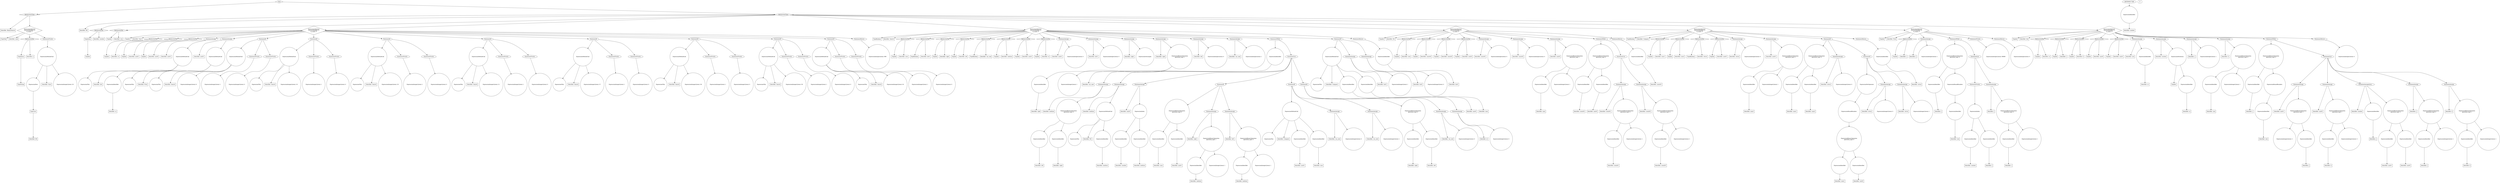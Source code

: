 digraph BinarySearch {
"0x60600002ba00" [label="Identifier: BinarySearch" shape=box]
"0x603000016270" [label="TypeVoid" shape=box]
"0x60600002ba60" [label="Identifier: main" shape=box]
"0x6030000162a0" [label="TypeString" shape=box]
"0x6030000162d0" [label="TypeArray" shape=box]
"0x6030000162d0" -> "0x6030000162a0"
"0x60600002bac0" [label="Identifier: a" shape=box]
"0x6040000120d0" [label="DeclarationVar" shape=diamond]
"0x6040000120d0" -> "0x6030000162d0"
"0x6040000120d0" -> "0x60600002bac0"
"0x60600002bb20" [label="Identifier: BS" shape=box]
"0x603000016360" [label="TypeUser" shape=box]
"0x603000016360" -> "0x60600002bb20"
"0x603000016330" [label="ExpressionNew" shape=circle]
"0x603000016330" -> "0x603000016360"
"0x60600002bb80" [label="Identifier: Start" shape=box]
"0x603000016390" [label="ExpressionIntegerLiteral: 20" shape=circle]
"0x60600002bbe0" [label="ExpressionMethodCall" shape=circle]
"0x60600002bbe0" -> "0x603000016330"
"0x60600002bbe0" -> "0x60600002bb80"
"0x60600002bbe0" -> "0x603000016390"
"0x6030000163c0" [label="StatementPrintln"]
"0x6030000163c0" -> "0x60600002bbe0"
"0x603000016270" [label="TypeVoid" shape=box]
"0x60600002ba60" [label="Identifier: main" shape=box]
"0x60c000004e40" [label="DeclarationMethod
PrivacyModifier: 0
is_static: 1" shape=diamond]
"0x60c000004e40" -> "0x603000016270"
"0x60c000004e40" -> "0x60600002ba60"
"0x60c000004e40" -> "0x6040000120d0"
"0x60c000004e40" -> "0x6030000163c0"
"0x608000001420" [label="DeclarationClass" shape=diamond]
"0x608000001420" -> "0x60600002ba00"
"0x608000001420" -> "0x60c000004e40"
"0x60600002bca0" [label="Identifier: BS" shape=box]
"0x603000016420" [label="TypeInt" shape=box]
"0x603000016450" [label="TypeArray" shape=box]
"0x603000016450" -> "0x603000016420"
"0x60600002bd00" [label="Identifier: number" shape=box]
"0x6040000121d0" [label="DeclarationVar" shape=diamond]
"0x6040000121d0" -> "0x603000016450"
"0x6040000121d0" -> "0x60600002bd00"
"0x603000016480" [label="TypeInt" shape=box]
"0x60600002bd60" [label="Identifier: size" shape=box]
"0x604000012250" [label="DeclarationVar" shape=diamond]
"0x604000012250" -> "0x603000016480"
"0x604000012250" -> "0x60600002bd60"
"0x6030000164e0" [label="TypeInt" shape=box]
"0x60600002be20" [label="Identifier: Start" shape=box]
"0x603000016510" [label="TypeInt" shape=box]
"0x60600002be80" [label="Identifier: sz" shape=box]
"0x604000012290" [label="DeclarationVar" shape=diamond]
"0x604000012290" -> "0x603000016510"
"0x604000012290" -> "0x60600002be80"
"0x603000016540" [label="TypeInt" shape=box]
"0x60600002bee0" [label="Identifier: aux01" shape=box]
"0x604000012310" [label="DeclarationVar" shape=diamond]
"0x604000012310" -> "0x603000016540"
"0x604000012310" -> "0x60600002bee0"
"0x603000016570" [label="TypeInt" shape=box]
"0x60600002bf40" [label="Identifier: aux02" shape=box]
"0x604000012390" [label="DeclarationVar" shape=diamond]
"0x604000012390" -> "0x603000016570"
"0x604000012390" -> "0x60600002bf40"
"0x60600002bfa0" [label="Identifier: aux01" shape=box]
"0x6030000165a0" [label="ExpressionThis" shape=circle]
"0x60600002c000" [label="Identifier: Init" shape=box]
"0x60600002c0c0" [label="Identifier: sz" shape=box]
"0x6030000165d0" [label="ExpressionIdentifier" shape=circle]
"0x6030000165d0"  -> "0x60600002c0c0"
"0x60600002c060" [label="ExpressionMethodCall" shape=circle]
"0x60600002c060" -> "0x6030000165a0"
"0x60600002c060" -> "0x60600002c000"
"0x60600002c060" -> "0x6030000165d0"
"0x6040000123d0" [label="StatementAssign"]
"0x6040000123d0" -> "0x60600002bfa0"
"0x6040000123d0" -> "0x60600002c060"
"0x60600002c120" [label="Identifier: aux02" shape=box]
"0x603000016600" [label="ExpressionThis" shape=circle]
"0x60600002c180" [label="Identifier: Print" shape=box]
"0x60600002c1e0" [label="ExpressionMethodCall" shape=circle]
"0x60600002c1e0" -> "0x603000016600"
"0x60600002c1e0" -> "0x60600002c180"
"0x604000012410" [label="StatementAssign"]
"0x604000012410" -> "0x60600002c120"
"0x604000012410" -> "0x60600002c1e0"
"0x603000016630" [label="ExpressionThis" shape=circle]
"0x60600002c240" [label="Identifier: Search" shape=box]
"0x603000016660" [label="ExpressionIntegerLiteral: 8" shape=circle]
"0x60600002c2a0" [label="ExpressionMethodCall" shape=circle]
"0x60600002c2a0" -> "0x603000016630"
"0x60600002c2a0" -> "0x60600002c240"
"0x60600002c2a0" -> "0x603000016660"
"0x6030000166c0" [label="ExpressionIntegerLiteral: 1" shape=circle]
"0x6030000166f0" [label="StatementPrintln"]
"0x6030000166f0" -> "0x6030000166c0"
"0x603000016750" [label="ExpressionIntegerLiteral: 0" shape=circle]
"0x603000016780" [label="StatementPrintln"]
"0x603000016780" -> "0x603000016750"
"0x604000012450" [label="StatementIf"]
"0x604000012450" -> "0x60600002c2a0"
"0x604000012450" -> "0x6030000166f0"
"0x604000012450" -> "0x603000016780"
"0x6030000167e0" [label="ExpressionThis" shape=circle]
"0x60600002c300" [label="Identifier: Search" shape=box]
"0x603000016810" [label="ExpressionIntegerLiteral: 19" shape=circle]
"0x60600002c360" [label="ExpressionMethodCall" shape=circle]
"0x60600002c360" -> "0x6030000167e0"
"0x60600002c360" -> "0x60600002c300"
"0x60600002c360" -> "0x603000016810"
"0x603000016870" [label="ExpressionIntegerLiteral: 1" shape=circle]
"0x6030000168a0" [label="StatementPrintln"]
"0x6030000168a0" -> "0x603000016870"
"0x603000016900" [label="ExpressionIntegerLiteral: 0" shape=circle]
"0x603000016930" [label="StatementPrintln"]
"0x603000016930" -> "0x603000016900"
"0x604000012490" [label="StatementIf"]
"0x604000012490" -> "0x60600002c360"
"0x604000012490" -> "0x6030000168a0"
"0x604000012490" -> "0x603000016930"
"0x603000016960" [label="ExpressionThis" shape=circle]
"0x60600002c3c0" [label="Identifier: Search" shape=box]
"0x603000016990" [label="ExpressionIntegerLiteral: 20" shape=circle]
"0x60600002c420" [label="ExpressionMethodCall" shape=circle]
"0x60600002c420" -> "0x603000016960"
"0x60600002c420" -> "0x60600002c3c0"
"0x60600002c420" -> "0x603000016990"
"0x6030000169f0" [label="ExpressionIntegerLiteral: 1" shape=circle]
"0x603000016a20" [label="StatementPrintln"]
"0x603000016a20" -> "0x6030000169f0"
"0x603000016a80" [label="ExpressionIntegerLiteral: 0" shape=circle]
"0x603000016ab0" [label="StatementPrintln"]
"0x603000016ab0" -> "0x603000016a80"
"0x6040000124d0" [label="StatementIf"]
"0x6040000124d0" -> "0x60600002c420"
"0x6040000124d0" -> "0x603000016a20"
"0x6040000124d0" -> "0x603000016ab0"
"0x603000016ae0" [label="ExpressionThis" shape=circle]
"0x60600002c4e0" [label="Identifier: Search" shape=box]
"0x603000016b10" [label="ExpressionIntegerLiteral: 21" shape=circle]
"0x60600002c540" [label="ExpressionMethodCall" shape=circle]
"0x60600002c540" -> "0x603000016ae0"
"0x60600002c540" -> "0x60600002c4e0"
"0x60600002c540" -> "0x603000016b10"
"0x603000016b70" [label="ExpressionIntegerLiteral: 1" shape=circle]
"0x603000016ba0" [label="StatementPrintln"]
"0x603000016ba0" -> "0x603000016b70"
"0x603000016c00" [label="ExpressionIntegerLiteral: 0" shape=circle]
"0x603000016c30" [label="StatementPrintln"]
"0x603000016c30" -> "0x603000016c00"
"0x604000012510" [label="StatementIf"]
"0x604000012510" -> "0x60600002c540"
"0x604000012510" -> "0x603000016ba0"
"0x604000012510" -> "0x603000016c30"
"0x603000016c60" [label="ExpressionThis" shape=circle]
"0x60600002c5a0" [label="Identifier: Search" shape=box]
"0x603000016c90" [label="ExpressionIntegerLiteral: 37" shape=circle]
"0x60600002c600" [label="ExpressionMethodCall" shape=circle]
"0x60600002c600" -> "0x603000016c60"
"0x60600002c600" -> "0x60600002c5a0"
"0x60600002c600" -> "0x603000016c90"
"0x603000016cf0" [label="ExpressionIntegerLiteral: 1" shape=circle]
"0x603000016d20" [label="StatementPrintln"]
"0x603000016d20" -> "0x603000016cf0"
"0x603000016d80" [label="ExpressionIntegerLiteral: 0" shape=circle]
"0x603000016db0" [label="StatementPrintln"]
"0x603000016db0" -> "0x603000016d80"
"0x604000012550" [label="StatementIf"]
"0x604000012550" -> "0x60600002c600"
"0x604000012550" -> "0x603000016d20"
"0x604000012550" -> "0x603000016db0"
"0x603000016de0" [label="ExpressionThis" shape=circle]
"0x60600002c660" [label="Identifier: Search" shape=box]
"0x603000016e10" [label="ExpressionIntegerLiteral: 38" shape=circle]
"0x60600002c6c0" [label="ExpressionMethodCall" shape=circle]
"0x60600002c6c0" -> "0x603000016de0"
"0x60600002c6c0" -> "0x60600002c660"
"0x60600002c6c0" -> "0x603000016e10"
"0x603000016e70" [label="ExpressionIntegerLiteral: 1" shape=circle]
"0x603000016ea0" [label="StatementPrintln"]
"0x603000016ea0" -> "0x603000016e70"
"0x603000016f00" [label="ExpressionIntegerLiteral: 0" shape=circle]
"0x603000016f30" [label="StatementPrintln"]
"0x603000016f30" -> "0x603000016f00"
"0x604000012590" [label="StatementIf"]
"0x604000012590" -> "0x60600002c6c0"
"0x604000012590" -> "0x603000016ea0"
"0x604000012590" -> "0x603000016f30"
"0x603000016f60" [label="ExpressionThis" shape=circle]
"0x60600002c720" [label="Identifier: Search" shape=box]
"0x603000016f90" [label="ExpressionIntegerLiteral: 39" shape=circle]
"0x60600002c780" [label="ExpressionMethodCall" shape=circle]
"0x60600002c780" -> "0x603000016f60"
"0x60600002c780" -> "0x60600002c720"
"0x60600002c780" -> "0x603000016f90"
"0x603000016ff0" [label="ExpressionIntegerLiteral: 1" shape=circle]
"0x603000017020" [label="StatementPrintln"]
"0x603000017020" -> "0x603000016ff0"
"0x603000017080" [label="ExpressionIntegerLiteral: 0" shape=circle]
"0x6030000170b0" [label="StatementPrintln"]
"0x6030000170b0" -> "0x603000017080"
"0x6040000125d0" [label="StatementIf"]
"0x6040000125d0" -> "0x60600002c780"
"0x6040000125d0" -> "0x603000017020"
"0x6040000125d0" -> "0x6030000170b0"
"0x6030000170e0" [label="ExpressionThis" shape=circle]
"0x60600002c7e0" [label="Identifier: Search" shape=box]
"0x603000017110" [label="ExpressionIntegerLiteral: 50" shape=circle]
"0x60600002c840" [label="ExpressionMethodCall" shape=circle]
"0x60600002c840" -> "0x6030000170e0"
"0x60600002c840" -> "0x60600002c7e0"
"0x60600002c840" -> "0x603000017110"
"0x603000017170" [label="ExpressionIntegerLiteral: 1" shape=circle]
"0x6030000171a0" [label="StatementPrintln"]
"0x6030000171a0" -> "0x603000017170"
"0x603000017200" [label="ExpressionIntegerLiteral: 0" shape=circle]
"0x603000017230" [label="StatementPrintln"]
"0x603000017230" -> "0x603000017200"
"0x604000012610" [label="StatementIf"]
"0x604000012610" -> "0x60600002c840"
"0x604000012610" -> "0x6030000171a0"
"0x604000012610" -> "0x603000017230"
"0x603000017260" [label="ExpressionIntegerLiteral: 999" shape=circle]
"0x603000017290" [label="StatementReturn"]
"0x603000017290" -> "0x603000017260"
"0x6030000164e0" [label="TypeInt" shape=box]
"0x60600002be20" [label="Identifier: Start" shape=box]
"0x60c000004f00" [label="DeclarationMethod
PrivacyModifier: 0
is_static: 0" shape=diamond]
"0x60c000004f00" -> "0x6030000164e0"
"0x60c000004f00" -> "0x60600002be20"
"0x60c000004f00" -> "0x604000012290"
"0x60c000004f00" -> "0x604000012310"
"0x60c000004f00" -> "0x604000012390"
"0x60c000004f00" -> "0x6040000123d0"
"0x60c000004f00" -> "0x604000012410"
"0x60c000004f00" -> "0x604000012450"
"0x60c000004f00" -> "0x604000012490"
"0x60c000004f00" -> "0x6040000124d0"
"0x60c000004f00" -> "0x604000012510"
"0x60c000004f00" -> "0x604000012550"
"0x60c000004f00" -> "0x604000012590"
"0x60c000004f00" -> "0x6040000125d0"
"0x60c000004f00" -> "0x604000012610"
"0x60c000004f00" -> "0x603000017290"
"0x6030000172f0" [label="TypeBoolean" shape=box]
"0x60600002c8a0" [label="Identifier: Search" shape=box]
"0x603000017320" [label="TypeInt" shape=box]
"0x60600002c900" [label="Identifier: num" shape=box]
"0x604000012690" [label="DeclarationVar" shape=diamond]
"0x604000012690" -> "0x603000017320"
"0x604000012690" -> "0x60600002c900"
"0x603000017350" [label="TypeBoolean" shape=box]
"0x60600002c960" [label="Identifier: bs01" shape=box]
"0x604000012710" [label="DeclarationVar" shape=diamond]
"0x604000012710" -> "0x603000017350"
"0x604000012710" -> "0x60600002c960"
"0x603000017380" [label="TypeInt" shape=box]
"0x60600002c9c0" [label="Identifier: right" shape=box]
"0x604000012790" [label="DeclarationVar" shape=diamond]
"0x604000012790" -> "0x603000017380"
"0x604000012790" -> "0x60600002c9c0"
"0x6030000173b0" [label="TypeInt" shape=box]
"0x60600002ca20" [label="Identifier: left" shape=box]
"0x604000012810" [label="DeclarationVar" shape=diamond]
"0x604000012810" -> "0x6030000173b0"
"0x604000012810" -> "0x60600002ca20"
"0x603000017410" [label="TypeBoolean" shape=box]
"0x60600002ca80" [label="Identifier: var_cont" shape=box]
"0x604000012890" [label="DeclarationVar" shape=diamond]
"0x604000012890" -> "0x603000017410"
"0x604000012890" -> "0x60600002ca80"
"0x603000017440" [label="TypeInt" shape=box]
"0x60600002cae0" [label="Identifier: medium" shape=box]
"0x604000012910" [label="DeclarationVar" shape=diamond]
"0x604000012910" -> "0x603000017440"
"0x604000012910" -> "0x60600002cae0"
"0x603000017470" [label="TypeInt" shape=box]
"0x60600002cba0" [label="Identifier: aux01" shape=box]
"0x604000012990" [label="DeclarationVar" shape=diamond]
"0x604000012990" -> "0x603000017470"
"0x604000012990" -> "0x60600002cba0"
"0x6030000174a0" [label="TypeInt" shape=box]
"0x60600002cc00" [label="Identifier: nt" shape=box]
"0x604000012a10" [label="DeclarationVar" shape=diamond]
"0x604000012a10" -> "0x6030000174a0"
"0x604000012a10" -> "0x60600002cc00"
"0x60600002cc60" [label="Identifier: aux01" shape=box]
"0x6030000174d0" [label="ExpressionIntegerLiteral: 0" shape=circle]
"0x604000012a50" [label="StatementAssign"]
"0x604000012a50" -> "0x60600002cc60"
"0x604000012a50" -> "0x6030000174d0"
"0x60600002ccc0" [label="Identifier: bs01" shape=box]
"0x603000017500" [label="ExpressionIntegerLiteral: 0" shape=circle]
"0x604000012a90" [label="StatementAssign"]
"0x604000012a90" -> "0x60600002ccc0"
"0x604000012a90" -> "0x603000017500"
"0x60600002cd20" [label="Identifier: right" shape=box]
"0x60600002cd80" [label="Identifier: number" shape=box]
"0x603000017530" [label="ExpressionIdentifier" shape=circle]
"0x603000017530"  -> "0x60600002cd80"
"0x603000017560" [label="ExpressionGetLength" shape=circle]
0x603000017560 -> "0x603000017530"
"0x604000012ad0" [label="StatementAssign"]
"0x604000012ad0" -> "0x60600002cd20"
"0x604000012ad0" -> "0x603000017560"
"0x60600002cde0" [label="Identifier: right" shape=box]
"0x60600002ce40" [label="Identifier: right" shape=box]
"0x6030000175c0" [label="ExpressionIdentifier" shape=circle]
"0x6030000175c0"  -> "0x60600002ce40"
"0x6030000175f0" [label="ExpressionIntegerLiteral: 1" shape=circle]
"0x604000012b10" [label="ExpressionBinaryOperation
operation_type: 1" shape=circle]
"0x604000012b10" -> "0x6030000175c0"
"0x604000012b10" -> "0x6030000175f0"
"0x604000012b50" [label="StatementAssign"]
"0x604000012b50" -> "0x60600002cde0"
"0x604000012b50" -> "0x604000012b10"
"0x60600002cea0" [label="Identifier: left" shape=box]
"0x603000017620" [label="ExpressionIntegerLiteral: 0" shape=circle]
"0x604000012b90" [label="StatementAssign"]
"0x604000012b90" -> "0x60600002cea0"
"0x604000012b90" -> "0x603000017620"
"0x60600002cf60" [label="Identifier: var_cont" shape=box]
"0x603000017650" [label="ExpressionIntegerLiteral: 1" shape=circle]
"0x604000012bd0" [label="StatementAssign"]
"0x604000012bd0" -> "0x60600002cf60"
"0x604000012bd0" -> "0x603000017650"
"0x60600002cfc0" [label="Identifier: var_cont" shape=box]
"0x603000017680" [label="ExpressionIdentifier" shape=circle]
"0x603000017680"  -> "0x60600002cfc0"
"0x60600002d020" [label="Identifier: medium" shape=box]
"0x60600002d080" [label="Identifier: left" shape=box]
"0x6030000176b0" [label="ExpressionIdentifier" shape=circle]
"0x6030000176b0"  -> "0x60600002d080"
"0x60600002d0e0" [label="Identifier: right" shape=box]
"0x6030000176e0" [label="ExpressionIdentifier" shape=circle]
"0x6030000176e0"  -> "0x60600002d0e0"
"0x604000012c10" [label="ExpressionBinaryOperation
operation_type: 0" shape=circle]
"0x604000012c10" -> "0x6030000176b0"
"0x604000012c10" -> "0x6030000176e0"
"0x604000012c50" [label="StatementAssign"]
"0x604000012c50" -> "0x60600002d020"
"0x604000012c50" -> "0x604000012c10"
"0x60600002d140" [label="Identifier: medium" shape=box]
"0x603000017710" [label="ExpressionThis" shape=circle]
"0x60600002d1a0" [label="Identifier: Div" shape=box]
"0x60600002d260" [label="Identifier: medium" shape=box]
"0x603000017740" [label="ExpressionIdentifier" shape=circle]
"0x603000017740"  -> "0x60600002d260"
"0x60600002d200" [label="ExpressionMethodCall" shape=circle]
"0x60600002d200" -> "0x603000017710"
"0x60600002d200" -> "0x60600002d1a0"
"0x60600002d200" -> "0x603000017740"
"0x604000012cd0" [label="StatementAssign"]
"0x604000012cd0" -> "0x60600002d140"
"0x604000012cd0" -> "0x60600002d200"
"0x60600002d2c0" [label="Identifier: aux01" shape=box]
"0x60600002d320" [label="Identifier: number" shape=box]
"0x603000017770" [label="ExpressionIdentifier" shape=circle]
"0x603000017770"  -> "0x60600002d320"
"0x60600002d380" [label="Identifier: medium" shape=box]
"0x6030000177a0" [label="ExpressionIdentifier" shape=circle]
"0x6030000177a0"  -> "0x60600002d380"
"0x604000012d10" [label="ExpressionIndex" shape=circle]
"0x604000012d10" -> "0x603000017770"
"0x604000012d10" -> "0x6030000177a0"
"0x604000012d50" [label="StatementAssign"]
"0x604000012d50" -> "0x60600002d2c0"
"0x604000012d50" -> "0x604000012d10"
"0x60600002d3e0" [label="Identifier: num" shape=box]
"0x603000017800" [label="ExpressionIdentifier" shape=circle]
"0x603000017800"  -> "0x60600002d3e0"
"0x60600002d440" [label="Identifier: aux01" shape=box]
"0x603000017830" [label="ExpressionIdentifier" shape=circle]
"0x603000017830"  -> "0x60600002d440"
"0x604000012d90" [label="ExpressionBinaryOperation
operation_type: 9" shape=circle]
"0x604000012d90" -> "0x603000017800"
"0x604000012d90" -> "0x603000017830"
"0x60600002d4a0" [label="Identifier: right" shape=box]
"0x60600002d500" [label="Identifier: medium" shape=box]
"0x603000017860" [label="ExpressionIdentifier" shape=circle]
"0x603000017860"  -> "0x60600002d500"
"0x603000017890" [label="ExpressionIntegerLiteral: 1" shape=circle]
"0x604000012dd0" [label="ExpressionBinaryOperation
operation_type: 1" shape=circle]
"0x604000012dd0" -> "0x603000017860"
"0x604000012dd0" -> "0x603000017890"
"0x604000012e10" [label="StatementAssign"]
"0x604000012e10" -> "0x60600002d4a0"
"0x604000012e10" -> "0x604000012dd0"
"0x60600002d560" [label="Identifier: left" shape=box]
"0x60600002d5c0" [label="Identifier: medium" shape=box]
"0x6030000178c0" [label="ExpressionIdentifier" shape=circle]
"0x6030000178c0"  -> "0x60600002d5c0"
"0x6030000178f0" [label="ExpressionIntegerLiteral: 1" shape=circle]
"0x604000012e50" [label="ExpressionBinaryOperation
operation_type: 0" shape=circle]
"0x604000012e50" -> "0x6030000178c0"
"0x604000012e50" -> "0x6030000178f0"
"0x604000012e90" [label="StatementAssign"]
"0x604000012e90" -> "0x60600002d560"
"0x604000012e90" -> "0x604000012e50"
"0x604000012ed0" [label="StatementIf"]
"0x604000012ed0" -> "0x604000012d90"
"0x604000012ed0" -> "0x604000012e10"
"0x604000012ed0" -> "0x604000012e90"
"0x603000017920" [label="ExpressionThis" shape=circle]
"0x60600002d620" [label="Identifier: Compare" shape=box]
"0x60600002d6e0" [label="Identifier: aux01" shape=box]
"0x603000017950" [label="ExpressionIdentifier" shape=circle]
"0x603000017950"  -> "0x60600002d6e0"
"0x60600002d740" [label="Identifier: num" shape=box]
"0x603000017980" [label="ExpressionIdentifier" shape=circle]
"0x603000017980"  -> "0x60600002d740"
"0x60600002d680" [label="ExpressionMethodCall" shape=circle]
"0x60600002d680" -> "0x603000017920"
"0x60600002d680" -> "0x60600002d620"
"0x60600002d680" -> "0x603000017950"
"0x60600002d680" -> "0x603000017980"
"0x60600002d7a0" [label="Identifier: var_cont" shape=box]
"0x6030000179b0" [label="ExpressionIntegerLiteral: 0" shape=circle]
"0x604000012f10" [label="StatementAssign"]
"0x604000012f10" -> "0x60600002d7a0"
"0x604000012f10" -> "0x6030000179b0"
"0x60600002d800" [label="Identifier: var_cont" shape=box]
"0x6030000179e0" [label="ExpressionIntegerLiteral: 1" shape=circle]
"0x604000012f50" [label="StatementAssign"]
"0x604000012f50" -> "0x60600002d800"
"0x604000012f50" -> "0x6030000179e0"
"0x604000012f90" [label="StatementIf"]
"0x604000012f90" -> "0x60600002d680"
"0x604000012f90" -> "0x604000012f10"
"0x604000012f90" -> "0x604000012f50"
"0x60600002d8c0" [label="Identifier: right" shape=box]
"0x603000017a10" [label="ExpressionIdentifier" shape=circle]
"0x603000017a10"  -> "0x60600002d8c0"
"0x60600002d920" [label="Identifier: left" shape=box]
"0x603000017a40" [label="ExpressionIdentifier" shape=circle]
"0x603000017a40"  -> "0x60600002d920"
"0x604000012fd0" [label="ExpressionBinaryOperation
operation_type: 9" shape=circle]
"0x604000012fd0" -> "0x603000017a10"
"0x604000012fd0" -> "0x603000017a40"
"0x60600002d980" [label="Identifier: var_cont" shape=box]
"0x603000017a70" [label="ExpressionIntegerLiteral: 0" shape=circle]
"0x604000013010" [label="StatementAssign"]
"0x604000013010" -> "0x60600002d980"
"0x604000013010" -> "0x603000017a70"
"0x60600002d9e0" [label="Identifier: nt" shape=box]
"0x603000017aa0" [label="ExpressionIntegerLiteral: 0" shape=circle]
"0x604000013050" [label="StatementAssign"]
"0x604000013050" -> "0x60600002d9e0"
"0x604000013050" -> "0x603000017aa0"
"0x604000013090" [label="StatementIf"]
"0x604000013090" -> "0x604000012fd0"
"0x604000013090" -> "0x604000013010"
"0x604000013090" -> "0x604000013050"
"0x604000012c90" [label="StatementList"]
"0x604000012c90" -> "0x604000012c50"
"0x604000012c90" -> "0x604000012cd0"
"0x604000012c90" -> "0x604000012d50"
"0x604000012c90" -> "0x604000012ed0"
"0x604000012c90" -> "0x604000012f90"
"0x604000012c90" -> "0x604000013090"
"0x6040000130d0" [label="StatementWhile"]
"0x6040000130d0" -> "0x603000017680"
"0x6040000130d0" -> "0x604000012c90"
"0x603000017ad0" [label="ExpressionThis" shape=circle]
"0x60600002da40" [label="Identifier: Compare" shape=box]
"0x60600002db00" [label="Identifier: aux01" shape=box]
"0x603000017b00" [label="ExpressionIdentifier" shape=circle]
"0x603000017b00"  -> "0x60600002db00"
"0x60600002db60" [label="Identifier: num" shape=box]
"0x603000017b30" [label="ExpressionIdentifier" shape=circle]
"0x603000017b30"  -> "0x60600002db60"
"0x60600002daa0" [label="ExpressionMethodCall" shape=circle]
"0x60600002daa0" -> "0x603000017ad0"
"0x60600002daa0" -> "0x60600002da40"
"0x60600002daa0" -> "0x603000017b00"
"0x60600002daa0" -> "0x603000017b30"
"0x60600002dbc0" [label="Identifier: bs01" shape=box]
"0x603000017b60" [label="ExpressionIntegerLiteral: 1" shape=circle]
"0x604000013110" [label="StatementAssign"]
"0x604000013110" -> "0x60600002dbc0"
"0x604000013110" -> "0x603000017b60"
"0x60600002dc20" [label="Identifier: bs01" shape=box]
"0x603000017b90" [label="ExpressionIntegerLiteral: 0" shape=circle]
"0x604000013150" [label="StatementAssign"]
"0x604000013150" -> "0x60600002dc20"
"0x604000013150" -> "0x603000017b90"
"0x604000013190" [label="StatementIf"]
"0x604000013190" -> "0x60600002daa0"
"0x604000013190" -> "0x604000013110"
"0x604000013190" -> "0x604000013150"
"0x60600002dc80" [label="Identifier: bs01" shape=box]
"0x603000017bc0" [label="ExpressionIdentifier" shape=circle]
"0x603000017bc0"  -> "0x60600002dc80"
"0x603000017bf0" [label="StatementReturn"]
"0x603000017bf0" -> "0x603000017bc0"
"0x6030000172f0" [label="TypeBoolean" shape=box]
"0x60600002c8a0" [label="Identifier: Search" shape=box]
"0x60c000005080" [label="DeclarationMethod
PrivacyModifier: 0
is_static: 0" shape=diamond]
"0x60c000005080" -> "0x6030000172f0"
"0x60c000005080" -> "0x60600002c8a0"
"0x60c000005080" -> "0x604000012690"
"0x60c000005080" -> "0x604000012710"
"0x60c000005080" -> "0x604000012790"
"0x60c000005080" -> "0x604000012810"
"0x60c000005080" -> "0x604000012890"
"0x60c000005080" -> "0x604000012910"
"0x60c000005080" -> "0x604000012990"
"0x60c000005080" -> "0x604000012a10"
"0x60c000005080" -> "0x604000012a50"
"0x60c000005080" -> "0x604000012a90"
"0x60c000005080" -> "0x604000012ad0"
"0x60c000005080" -> "0x604000012b50"
"0x60c000005080" -> "0x604000012b90"
"0x60c000005080" -> "0x604000012bd0"
"0x60c000005080" -> "0x6040000130d0"
"0x60c000005080" -> "0x604000013190"
"0x60c000005080" -> "0x603000017bf0"
"0x603000017c20" [label="TypeInt" shape=box]
"0x60600002dce0" [label="Identifier: Div" shape=box]
"0x603000017c50" [label="TypeInt" shape=box]
"0x60600002dd40" [label="Identifier: num" shape=box]
"0x604000013250" [label="DeclarationVar" shape=diamond]
"0x604000013250" -> "0x603000017c50"
"0x604000013250" -> "0x60600002dd40"
"0x603000017c80" [label="TypeInt" shape=box]
"0x60600002dda0" [label="Identifier: count01" shape=box]
"0x6040000132d0" [label="DeclarationVar" shape=diamond]
"0x6040000132d0" -> "0x603000017c80"
"0x6040000132d0" -> "0x60600002dda0"
"0x603000017cb0" [label="TypeInt" shape=box]
"0x60600002de00" [label="Identifier: count02" shape=box]
"0x604000013350" [label="DeclarationVar" shape=diamond]
"0x604000013350" -> "0x603000017cb0"
"0x604000013350" -> "0x60600002de00"
"0x603000017ce0" [label="TypeInt" shape=box]
"0x60600002de60" [label="Identifier: aux03" shape=box]
"0x6040000133d0" [label="DeclarationVar" shape=diamond]
"0x6040000133d0" -> "0x603000017ce0"
"0x6040000133d0" -> "0x60600002de60"
"0x60600002dec0" [label="Identifier: count01" shape=box]
"0x603000017d40" [label="ExpressionIntegerLiteral: 0" shape=circle]
"0x604000013410" [label="StatementAssign"]
"0x604000013410" -> "0x60600002dec0"
"0x604000013410" -> "0x603000017d40"
"0x60600002df20" [label="Identifier: count02" shape=box]
"0x603000017d70" [label="ExpressionIntegerLiteral: 0" shape=circle]
"0x604000013450" [label="StatementAssign"]
"0x604000013450" -> "0x60600002df20"
"0x604000013450" -> "0x603000017d70"
"0x60600002df80" [label="Identifier: aux03" shape=box]
"0x60600002dfe0" [label="Identifier: num" shape=box]
"0x603000017da0" [label="ExpressionIdentifier" shape=circle]
"0x603000017da0"  -> "0x60600002dfe0"
"0x603000017dd0" [label="ExpressionIntegerLiteral: 1" shape=circle]
"0x604000013490" [label="ExpressionBinaryOperation
operation_type: 1" shape=circle]
"0x604000013490" -> "0x603000017da0"
"0x604000013490" -> "0x603000017dd0"
"0x6040000134d0" [label="StatementAssign"]
"0x6040000134d0" -> "0x60600002df80"
"0x6040000134d0" -> "0x604000013490"
"0x60600002e040" [label="Identifier: count02" shape=box]
"0x603000017e30" [label="ExpressionIdentifier" shape=circle]
"0x603000017e30"  -> "0x60600002e040"
"0x60600002e0a0" [label="Identifier: aux03" shape=box]
"0x603000017e60" [label="ExpressionIdentifier" shape=circle]
"0x603000017e60"  -> "0x60600002e0a0"
"0x604000013510" [label="ExpressionBinaryOperation
operation_type: 9" shape=circle]
"0x604000013510" -> "0x603000017e30"
"0x604000013510" -> "0x603000017e60"
"0x60600002e100" [label="Identifier: count01" shape=box]
"0x60600002e160" [label="Identifier: count01" shape=box]
"0x603000017e90" [label="ExpressionIdentifier" shape=circle]
"0x603000017e90"  -> "0x60600002e160"
"0x603000017ec0" [label="ExpressionIntegerLiteral: 1" shape=circle]
"0x604000013550" [label="ExpressionBinaryOperation
operation_type: 0" shape=circle]
"0x604000013550" -> "0x603000017e90"
"0x604000013550" -> "0x603000017ec0"
"0x604000013590" [label="StatementAssign"]
"0x604000013590" -> "0x60600002e100"
"0x604000013590" -> "0x604000013550"
"0x60600002e1c0" [label="Identifier: count02" shape=box]
"0x60600002e220" [label="Identifier: count02" shape=box]
"0x603000017ef0" [label="ExpressionIdentifier" shape=circle]
"0x603000017ef0"  -> "0x60600002e220"
"0x603000017f20" [label="ExpressionIntegerLiteral: 2" shape=circle]
"0x604000013610" [label="ExpressionBinaryOperation
operation_type: 0" shape=circle]
"0x604000013610" -> "0x603000017ef0"
"0x604000013610" -> "0x603000017f20"
"0x604000013650" [label="StatementAssign"]
"0x604000013650" -> "0x60600002e1c0"
"0x604000013650" -> "0x604000013610"
"0x6040000135d0" [label="StatementList"]
"0x6040000135d0" -> "0x604000013590"
"0x6040000135d0" -> "0x604000013650"
"0x604000013690" [label="StatementWhile"]
"0x604000013690" -> "0x604000013510"
"0x604000013690" -> "0x6040000135d0"
"0x60600002e280" [label="Identifier: count01" shape=box]
"0x603000017f50" [label="ExpressionIdentifier" shape=circle]
"0x603000017f50"  -> "0x60600002e280"
"0x603000017f80" [label="StatementReturn"]
"0x603000017f80" -> "0x603000017f50"
"0x603000017c20" [label="TypeInt" shape=box]
"0x60600002dce0" [label="Identifier: Div" shape=box]
"0x60c000005200" [label="DeclarationMethod
PrivacyModifier: 0
is_static: 0" shape=diamond]
"0x60c000005200" -> "0x603000017c20"
"0x60c000005200" -> "0x60600002dce0"
"0x60c000005200" -> "0x604000013250"
"0x60c000005200" -> "0x6040000132d0"
"0x60c000005200" -> "0x604000013350"
"0x60c000005200" -> "0x6040000133d0"
"0x60c000005200" -> "0x604000013410"
"0x60c000005200" -> "0x604000013450"
"0x60c000005200" -> "0x6040000134d0"
"0x60c000005200" -> "0x604000013690"
"0x60c000005200" -> "0x603000017f80"
"0x603000017fe0" [label="TypeBoolean" shape=box]
"0x60600002e340" [label="Identifier: Compare" shape=box]
"0x603000018010" [label="TypeInt" shape=box]
"0x60600002e3a0" [label="Identifier: num1" shape=box]
"0x604000013750" [label="DeclarationVar" shape=diamond]
"0x604000013750" -> "0x603000018010"
"0x604000013750" -> "0x60600002e3a0"
"0x603000018040" [label="TypeInt" shape=box]
"0x60600002e400" [label="Identifier: num2" shape=box]
"0x604000013790" [label="DeclarationVar" shape=diamond]
"0x604000013790" -> "0x603000018040"
"0x604000013790" -> "0x60600002e400"
"0x603000018070" [label="TypeBoolean" shape=box]
"0x60600002e460" [label="Identifier: retval" shape=box]
"0x604000013810" [label="DeclarationVar" shape=diamond]
"0x604000013810" -> "0x603000018070"
"0x604000013810" -> "0x60600002e460"
"0x6030000180a0" [label="TypeInt" shape=box]
"0x60600002e4c0" [label="Identifier: aux02" shape=box]
"0x604000013890" [label="DeclarationVar" shape=diamond]
"0x604000013890" -> "0x6030000180a0"
"0x604000013890" -> "0x60600002e4c0"
"0x60600002e520" [label="Identifier: retval" shape=box]
"0x6030000180d0" [label="ExpressionIntegerLiteral: 0" shape=circle]
"0x6040000138d0" [label="StatementAssign"]
"0x6040000138d0" -> "0x60600002e520"
"0x6040000138d0" -> "0x6030000180d0"
"0x60600002e580" [label="Identifier: aux02" shape=box]
"0x60600002e5e0" [label="Identifier: num2" shape=box]
"0x603000018100" [label="ExpressionIdentifier" shape=circle]
"0x603000018100"  -> "0x60600002e5e0"
"0x603000018130" [label="ExpressionIntegerLiteral: 1" shape=circle]
"0x604000013910" [label="ExpressionBinaryOperation
operation_type: 0" shape=circle]
"0x604000013910" -> "0x603000018100"
"0x604000013910" -> "0x603000018130"
"0x604000013950" [label="StatementAssign"]
"0x604000013950" -> "0x60600002e580"
"0x604000013950" -> "0x604000013910"
"0x60600002e640" [label="Identifier: num1" shape=box]
"0x603000018160" [label="ExpressionIdentifier" shape=circle]
"0x603000018160"  -> "0x60600002e640"
"0x60600002e6a0" [label="Identifier: num2" shape=box]
"0x603000018190" [label="ExpressionIdentifier" shape=circle]
"0x603000018190"  -> "0x60600002e6a0"
"0x604000013990" [label="ExpressionBinaryOperation
operation_type: 9" shape=circle]
"0x604000013990" -> "0x603000018160"
"0x604000013990" -> "0x603000018190"
"0x60600002e700" [label="Identifier: retval" shape=box]
"0x6030000181c0" [label="ExpressionIntegerLiteral: 0" shape=circle]
"0x6040000139d0" [label="StatementAssign"]
"0x6040000139d0" -> "0x60600002e700"
"0x6040000139d0" -> "0x6030000181c0"
"0x60600002e760" [label="Identifier: num1" shape=box]
"0x6030000181f0" [label="ExpressionIdentifier" shape=circle]
"0x6030000181f0"  -> "0x60600002e760"
"0x60600002e7c0" [label="Identifier: aux02" shape=box]
"0x603000018220" [label="ExpressionIdentifier" shape=circle]
"0x603000018220"  -> "0x60600002e7c0"
"0x604000013a10" [label="ExpressionBinaryOperation
operation_type: 9" shape=circle]
"0x604000013a10" -> "0x6030000181f0"
"0x604000013a10" -> "0x603000018220"
"0x603000018250" [label="ExpressionRoundBrackets" shape=circle]
"0x603000018250" -> "0x604000013a10"
"0x603000018280" [label="ExpressionNotOperator" shape=circle]
"0x603000018280" -> "0x603000018250"
"0x60600002e820" [label="Identifier: retval" shape=box]
"0x6030000182b0" [label="ExpressionIntegerLiteral: 0" shape=circle]
"0x604000013a50" [label="StatementAssign"]
"0x604000013a50" -> "0x60600002e820"
"0x604000013a50" -> "0x6030000182b0"
"0x60600002e880" [label="Identifier: retval" shape=box]
"0x6030000182e0" [label="ExpressionIntegerLiteral: 1" shape=circle]
"0x604000013a90" [label="StatementAssign"]
"0x604000013a90" -> "0x60600002e880"
"0x604000013a90" -> "0x6030000182e0"
"0x604000013ad0" [label="StatementIf"]
"0x604000013ad0" -> "0x603000018280"
"0x604000013ad0" -> "0x604000013a50"
"0x604000013ad0" -> "0x604000013a90"
"0x604000013b10" [label="StatementIf"]
"0x604000013b10" -> "0x604000013990"
"0x604000013b10" -> "0x6040000139d0"
"0x604000013b10" -> "0x604000013ad0"
"0x60600002e8e0" [label="Identifier: retval" shape=box]
"0x603000018340" [label="ExpressionIdentifier" shape=circle]
"0x603000018340"  -> "0x60600002e8e0"
"0x603000018370" [label="StatementReturn"]
"0x603000018370" -> "0x603000018340"
"0x603000017fe0" [label="TypeBoolean" shape=box]
"0x60600002e340" [label="Identifier: Compare" shape=box]
"0x60c0000052c0" [label="DeclarationMethod
PrivacyModifier: 0
is_static: 0" shape=diamond]
"0x60c0000052c0" -> "0x603000017fe0"
"0x60c0000052c0" -> "0x60600002e340"
"0x60c0000052c0" -> "0x604000013750"
"0x60c0000052c0" -> "0x604000013790"
"0x60c0000052c0" -> "0x604000013810"
"0x60c0000052c0" -> "0x604000013890"
"0x60c0000052c0" -> "0x6040000138d0"
"0x60c0000052c0" -> "0x604000013950"
"0x60c0000052c0" -> "0x604000013b10"
"0x60c0000052c0" -> "0x603000018370"
"0x6030000183d0" [label="TypeInt" shape=box]
"0x60600002e940" [label="Identifier: Print" shape=box]
"0x603000018400" [label="TypeInt" shape=box]
"0x60600002e9a0" [label="Identifier: j" shape=box]
"0x604000013b90" [label="DeclarationVar" shape=diamond]
"0x604000013b90" -> "0x603000018400"
"0x604000013b90" -> "0x60600002e9a0"
"0x60600002ea00" [label="Identifier: j" shape=box]
"0x603000018430" [label="ExpressionIntegerLiteral: 1" shape=circle]
"0x604000013bd0" [label="StatementAssign"]
"0x604000013bd0" -> "0x60600002ea00"
"0x604000013bd0" -> "0x603000018430"
"0x60600002ea60" [label="Identifier: j" shape=box]
"0x603000018460" [label="ExpressionIdentifier" shape=circle]
"0x603000018460"  -> "0x60600002ea60"
"0x60600002eac0" [label="Identifier: size" shape=box]
"0x603000018490" [label="ExpressionIdentifier" shape=circle]
"0x603000018490"  -> "0x60600002eac0"
"0x6030000184c0" [label="ExpressionRoundBrackets" shape=circle]
"0x6030000184c0" -> "0x603000018490"
"0x604000013c10" [label="ExpressionBinaryOperation
operation_type: 9" shape=circle]
"0x604000013c10" -> "0x603000018460"
"0x604000013c10" -> "0x6030000184c0"
"0x60600002eb20" [label="Identifier: number" shape=box]
"0x603000018520" [label="ExpressionIdentifier" shape=circle]
"0x603000018520"  -> "0x60600002eb20"
"0x60600002eb80" [label="Identifier: j" shape=box]
"0x603000018550" [label="ExpressionIdentifier" shape=circle]
"0x603000018550"  -> "0x60600002eb80"
"0x604000013c50" [label="ExpressionIndex" shape=circle]
"0x604000013c50" -> "0x603000018520"
"0x604000013c50" -> "0x603000018550"
"0x603000018580" [label="StatementPrintln"]
"0x603000018580" -> "0x604000013c50"
"0x60600002ebe0" [label="Identifier: j" shape=box]
"0x60600002ec40" [label="Identifier: j" shape=box]
"0x6030000185b0" [label="ExpressionIdentifier" shape=circle]
"0x6030000185b0"  -> "0x60600002ec40"
"0x6030000185e0" [label="ExpressionIntegerLiteral: 1" shape=circle]
"0x604000013cd0" [label="ExpressionBinaryOperation
operation_type: 0" shape=circle]
"0x604000013cd0" -> "0x6030000185b0"
"0x604000013cd0" -> "0x6030000185e0"
"0x604000013d10" [label="StatementAssign"]
"0x604000013d10" -> "0x60600002ebe0"
"0x604000013d10" -> "0x604000013cd0"
"0x604000013c90" [label="StatementList"]
"0x604000013c90" -> "0x603000018580"
"0x604000013c90" -> "0x604000013d10"
"0x604000013d50" [label="StatementWhile"]
"0x604000013d50" -> "0x604000013c10"
"0x604000013d50" -> "0x604000013c90"
"0x603000018640" [label="ExpressionIntegerLiteral: 99999" shape=circle]
"0x603000018670" [label="StatementPrintln"]
"0x603000018670" -> "0x603000018640"
"0x6030000186d0" [label="ExpressionIntegerLiteral: 0" shape=circle]
"0x603000018700" [label="StatementReturn"]
"0x603000018700" -> "0x6030000186d0"
"0x6030000183d0" [label="TypeInt" shape=box]
"0x60600002e940" [label="Identifier: Print" shape=box]
"0x60c000005380" [label="DeclarationMethod
PrivacyModifier: 0
is_static: 0" shape=diamond]
"0x60c000005380" -> "0x6030000183d0"
"0x60c000005380" -> "0x60600002e940"
"0x60c000005380" -> "0x604000013b90"
"0x60c000005380" -> "0x604000013bd0"
"0x60c000005380" -> "0x604000013d50"
"0x60c000005380" -> "0x603000018670"
"0x60c000005380" -> "0x603000018700"
"0x603000018760" [label="TypeInt" shape=box]
"0x60600002ed00" [label="Identifier: Init" shape=box]
"0x603000018790" [label="TypeInt" shape=box]
"0x60600002ed60" [label="Identifier: sz" shape=box]
"0x604000013d90" [label="DeclarationVar" shape=diamond]
"0x604000013d90" -> "0x603000018790"
"0x604000013d90" -> "0x60600002ed60"
"0x6030000187c0" [label="TypeInt" shape=box]
"0x60600002edc0" [label="Identifier: j" shape=box]
"0x604000013e10" [label="DeclarationVar" shape=diamond]
"0x604000013e10" -> "0x6030000187c0"
"0x604000013e10" -> "0x60600002edc0"
"0x6030000187f0" [label="TypeInt" shape=box]
"0x60600002ee20" [label="Identifier: k" shape=box]
"0x604000013e90" [label="DeclarationVar" shape=diamond]
"0x604000013e90" -> "0x6030000187f0"
"0x604000013e90" -> "0x60600002ee20"
"0x603000018820" [label="TypeInt" shape=box]
"0x60600002ee80" [label="Identifier: aux02" shape=box]
"0x604000013f10" [label="DeclarationVar" shape=diamond]
"0x604000013f10" -> "0x603000018820"
"0x604000013f10" -> "0x60600002ee80"
"0x603000018880" [label="TypeInt" shape=box]
"0x60600002eee0" [label="Identifier: aux01" shape=box]
"0x604000013f90" [label="DeclarationVar" shape=diamond]
"0x604000013f90" -> "0x603000018880"
"0x604000013f90" -> "0x60600002eee0"
"0x60600002ef40" [label="Identifier: size" shape=box]
"0x60600002efa0" [label="Identifier: sz" shape=box]
"0x6030000188b0" [label="ExpressionIdentifier" shape=circle]
"0x6030000188b0"  -> "0x60600002efa0"
"0x604000013fd0" [label="StatementAssign"]
"0x604000013fd0" -> "0x60600002ef40"
"0x604000013fd0" -> "0x6030000188b0"
"0x60600002f000" [label="Identifier: number" shape=box]
"0x6030000188e0" [label="TypeInt" shape=box]
"0x60600002f060" [label="Identifier: sz" shape=box]
"0x603000018910" [label="ExpressionIdentifier" shape=circle]
"0x603000018910"  -> "0x60600002f060"
"0x604000014010" [label="ExpressionNewArray" shape=circle]
"0x604000014010" -> "0x6030000188e0"
"0x604000014010" -> "0x603000018910"
"0x604000014050" [label="StatementAssign"]
"0x604000014050" -> "0x60600002f000"
"0x604000014050" -> "0x604000014010"
"0x60600002f0c0" [label="Identifier: j" shape=box]
"0x603000018940" [label="ExpressionIntegerLiteral: 1" shape=circle]
"0x604000014090" [label="StatementAssign"]
"0x604000014090" -> "0x60600002f0c0"
"0x604000014090" -> "0x603000018940"
"0x60600002f120" [label="Identifier: k" shape=box]
"0x60600002f180" [label="Identifier: size" shape=box]
"0x6030000189a0" [label="ExpressionIdentifier" shape=circle]
"0x6030000189a0"  -> "0x60600002f180"
"0x6030000189d0" [label="ExpressionIntegerLiteral: 1" shape=circle]
"0x6040000140d0" [label="ExpressionBinaryOperation
operation_type: 0" shape=circle]
"0x6040000140d0" -> "0x6030000189a0"
"0x6040000140d0" -> "0x6030000189d0"
"0x604000014110" [label="StatementAssign"]
"0x604000014110" -> "0x60600002f120"
"0x604000014110" -> "0x6040000140d0"
"0x60600002f1e0" [label="Identifier: j" shape=box]
"0x603000018a00" [label="ExpressionIdentifier" shape=circle]
"0x603000018a00"  -> "0x60600002f1e0"
"0x60600002f240" [label="Identifier: size" shape=box]
"0x603000018a30" [label="ExpressionIdentifier" shape=circle]
"0x603000018a30"  -> "0x60600002f240"
"0x603000018a60" [label="ExpressionRoundBrackets" shape=circle]
"0x603000018a60" -> "0x603000018a30"
"0x604000014150" [label="ExpressionBinaryOperation
operation_type: 9" shape=circle]
"0x604000014150" -> "0x603000018a00"
"0x604000014150" -> "0x603000018a60"
"0x60600002f2a0" [label="Identifier: aux01" shape=box]
"0x603000018a90" [label="ExpressionIntegerLiteral: 2" shape=circle]
"0x60600002f300" [label="Identifier: j" shape=box]
"0x603000018ac0" [label="ExpressionIdentifier" shape=circle]
"0x603000018ac0"  -> "0x60600002f300"
"0x604000014190" [label="ExpressionBinaryOperation
operation_type: 2" shape=circle]
"0x604000014190" -> "0x603000018a90"
"0x604000014190" -> "0x603000018ac0"
"0x6040000141d0" [label="StatementAssign"]
"0x6040000141d0" -> "0x60600002f2a0"
"0x6040000141d0" -> "0x604000014190"
"0x60600002f360" [label="Identifier: aux02" shape=box]
"0x60600002f3c0" [label="Identifier: k" shape=box]
"0x603000018af0" [label="ExpressionIdentifier" shape=circle]
"0x603000018af0"  -> "0x60600002f3c0"
"0x603000018b20" [label="ExpressionIntegerLiteral: 3" shape=circle]
"0x604000014250" [label="ExpressionBinaryOperation
operation_type: 1" shape=circle]
"0x604000014250" -> "0x603000018af0"
"0x604000014250" -> "0x603000018b20"
"0x604000014290" [label="StatementAssign"]
"0x604000014290" -> "0x60600002f360"
"0x604000014290" -> "0x604000014250"
"0x60600002f420" [label="Identifier: number" shape=box]
"0x60600002f480" [label="Identifier: j" shape=box]
"0x603000018b50" [label="ExpressionIdentifier" shape=circle]
"0x603000018b50"  -> "0x60600002f480"
"0x60600002f4e0" [label="Identifier: aux01" shape=box]
"0x603000018b80" [label="ExpressionIdentifier" shape=circle]
"0x603000018b80"  -> "0x60600002f4e0"
"0x60600002f540" [label="Identifier: aux02" shape=box]
"0x603000018bb0" [label="ExpressionIdentifier" shape=circle]
"0x603000018bb0"  -> "0x60600002f540"
"0x6040000142d0" [label="ExpressionBinaryOperation
operation_type: 0" shape=circle]
"0x6040000142d0" -> "0x603000018b80"
"0x6040000142d0" -> "0x603000018bb0"
"0x604000014310" [label="StatementAssignArray"]
"0x604000014310" -> "0x60600002f420"
"0x604000014310" -> "0x603000018b50"
"0x604000014310" -> "0x6040000142d0"
"0x60600002f5a0" [label="Identifier: j" shape=box]
"0x60600002f600" [label="Identifier: j" shape=box]
"0x603000018c10" [label="ExpressionIdentifier" shape=circle]
"0x603000018c10"  -> "0x60600002f600"
"0x603000018c40" [label="ExpressionIntegerLiteral: 1" shape=circle]
"0x604000014350" [label="ExpressionBinaryOperation
operation_type: 0" shape=circle]
"0x604000014350" -> "0x603000018c10"
"0x604000014350" -> "0x603000018c40"
"0x604000014390" [label="StatementAssign"]
"0x604000014390" -> "0x60600002f5a0"
"0x604000014390" -> "0x604000014350"
"0x60600002f660" [label="Identifier: k" shape=box]
"0x60600002f6c0" [label="Identifier: k" shape=box]
"0x603000018c70" [label="ExpressionIdentifier" shape=circle]
"0x603000018c70"  -> "0x60600002f6c0"
"0x603000018ca0" [label="ExpressionIntegerLiteral: 1" shape=circle]
"0x6040000143d0" [label="ExpressionBinaryOperation
operation_type: 1" shape=circle]
"0x6040000143d0" -> "0x603000018c70"
"0x6040000143d0" -> "0x603000018ca0"
"0x604000014410" [label="StatementAssign"]
"0x604000014410" -> "0x60600002f660"
"0x604000014410" -> "0x6040000143d0"
"0x604000014210" [label="StatementList"]
"0x604000014210" -> "0x6040000141d0"
"0x604000014210" -> "0x604000014290"
"0x604000014210" -> "0x604000014310"
"0x604000014210" -> "0x604000014390"
"0x604000014210" -> "0x604000014410"
"0x604000014450" [label="StatementWhile"]
"0x604000014450" -> "0x604000014150"
"0x604000014450" -> "0x604000014210"
"0x603000018cd0" [label="ExpressionIntegerLiteral: 0" shape=circle]
"0x603000018d00" [label="StatementReturn"]
"0x603000018d00" -> "0x603000018cd0"
"0x603000018760" [label="TypeInt" shape=box]
"0x60600002ed00" [label="Identifier: Init" shape=box]
"0x60c000005440" [label="DeclarationMethod
PrivacyModifier: 0
is_static: 0" shape=diamond]
"0x60c000005440" -> "0x603000018760"
"0x60c000005440" -> "0x60600002ed00"
"0x60c000005440" -> "0x604000013d90"
"0x60c000005440" -> "0x604000013e10"
"0x60c000005440" -> "0x604000013e90"
"0x60c000005440" -> "0x604000013f10"
"0x60c000005440" -> "0x604000013f90"
"0x60c000005440" -> "0x604000013fd0"
"0x60c000005440" -> "0x604000014050"
"0x60c000005440" -> "0x604000014090"
"0x60c000005440" -> "0x604000014110"
"0x60c000005440" -> "0x604000014450"
"0x60c000005440" -> "0x603000018d00"
"0x6080000014a0" [label="DeclarationClass" shape=diamond]
"0x6080000014a0" -> "0x60600002bca0"
"0x6080000014a0" -> "0x6040000121d0"
"0x6080000014a0" -> "0x604000012250"
"0x6080000014a0" -> "0x60c000004f00"
"0x6080000014a0" -> "0x60c000005080"
"0x6080000014a0" -> "0x60c000005200"
"0x6080000014a0" -> "0x60c0000052c0"
"0x6080000014a0" -> "0x60c000005380"
"0x6080000014a0" -> "0x60c000005440"
"0x604000012110" [label="Goal" shape=diamond]
"0x604000012110" -> "0x608000001420"
"0x604000012110" -> "0x6080000014a0"
}
